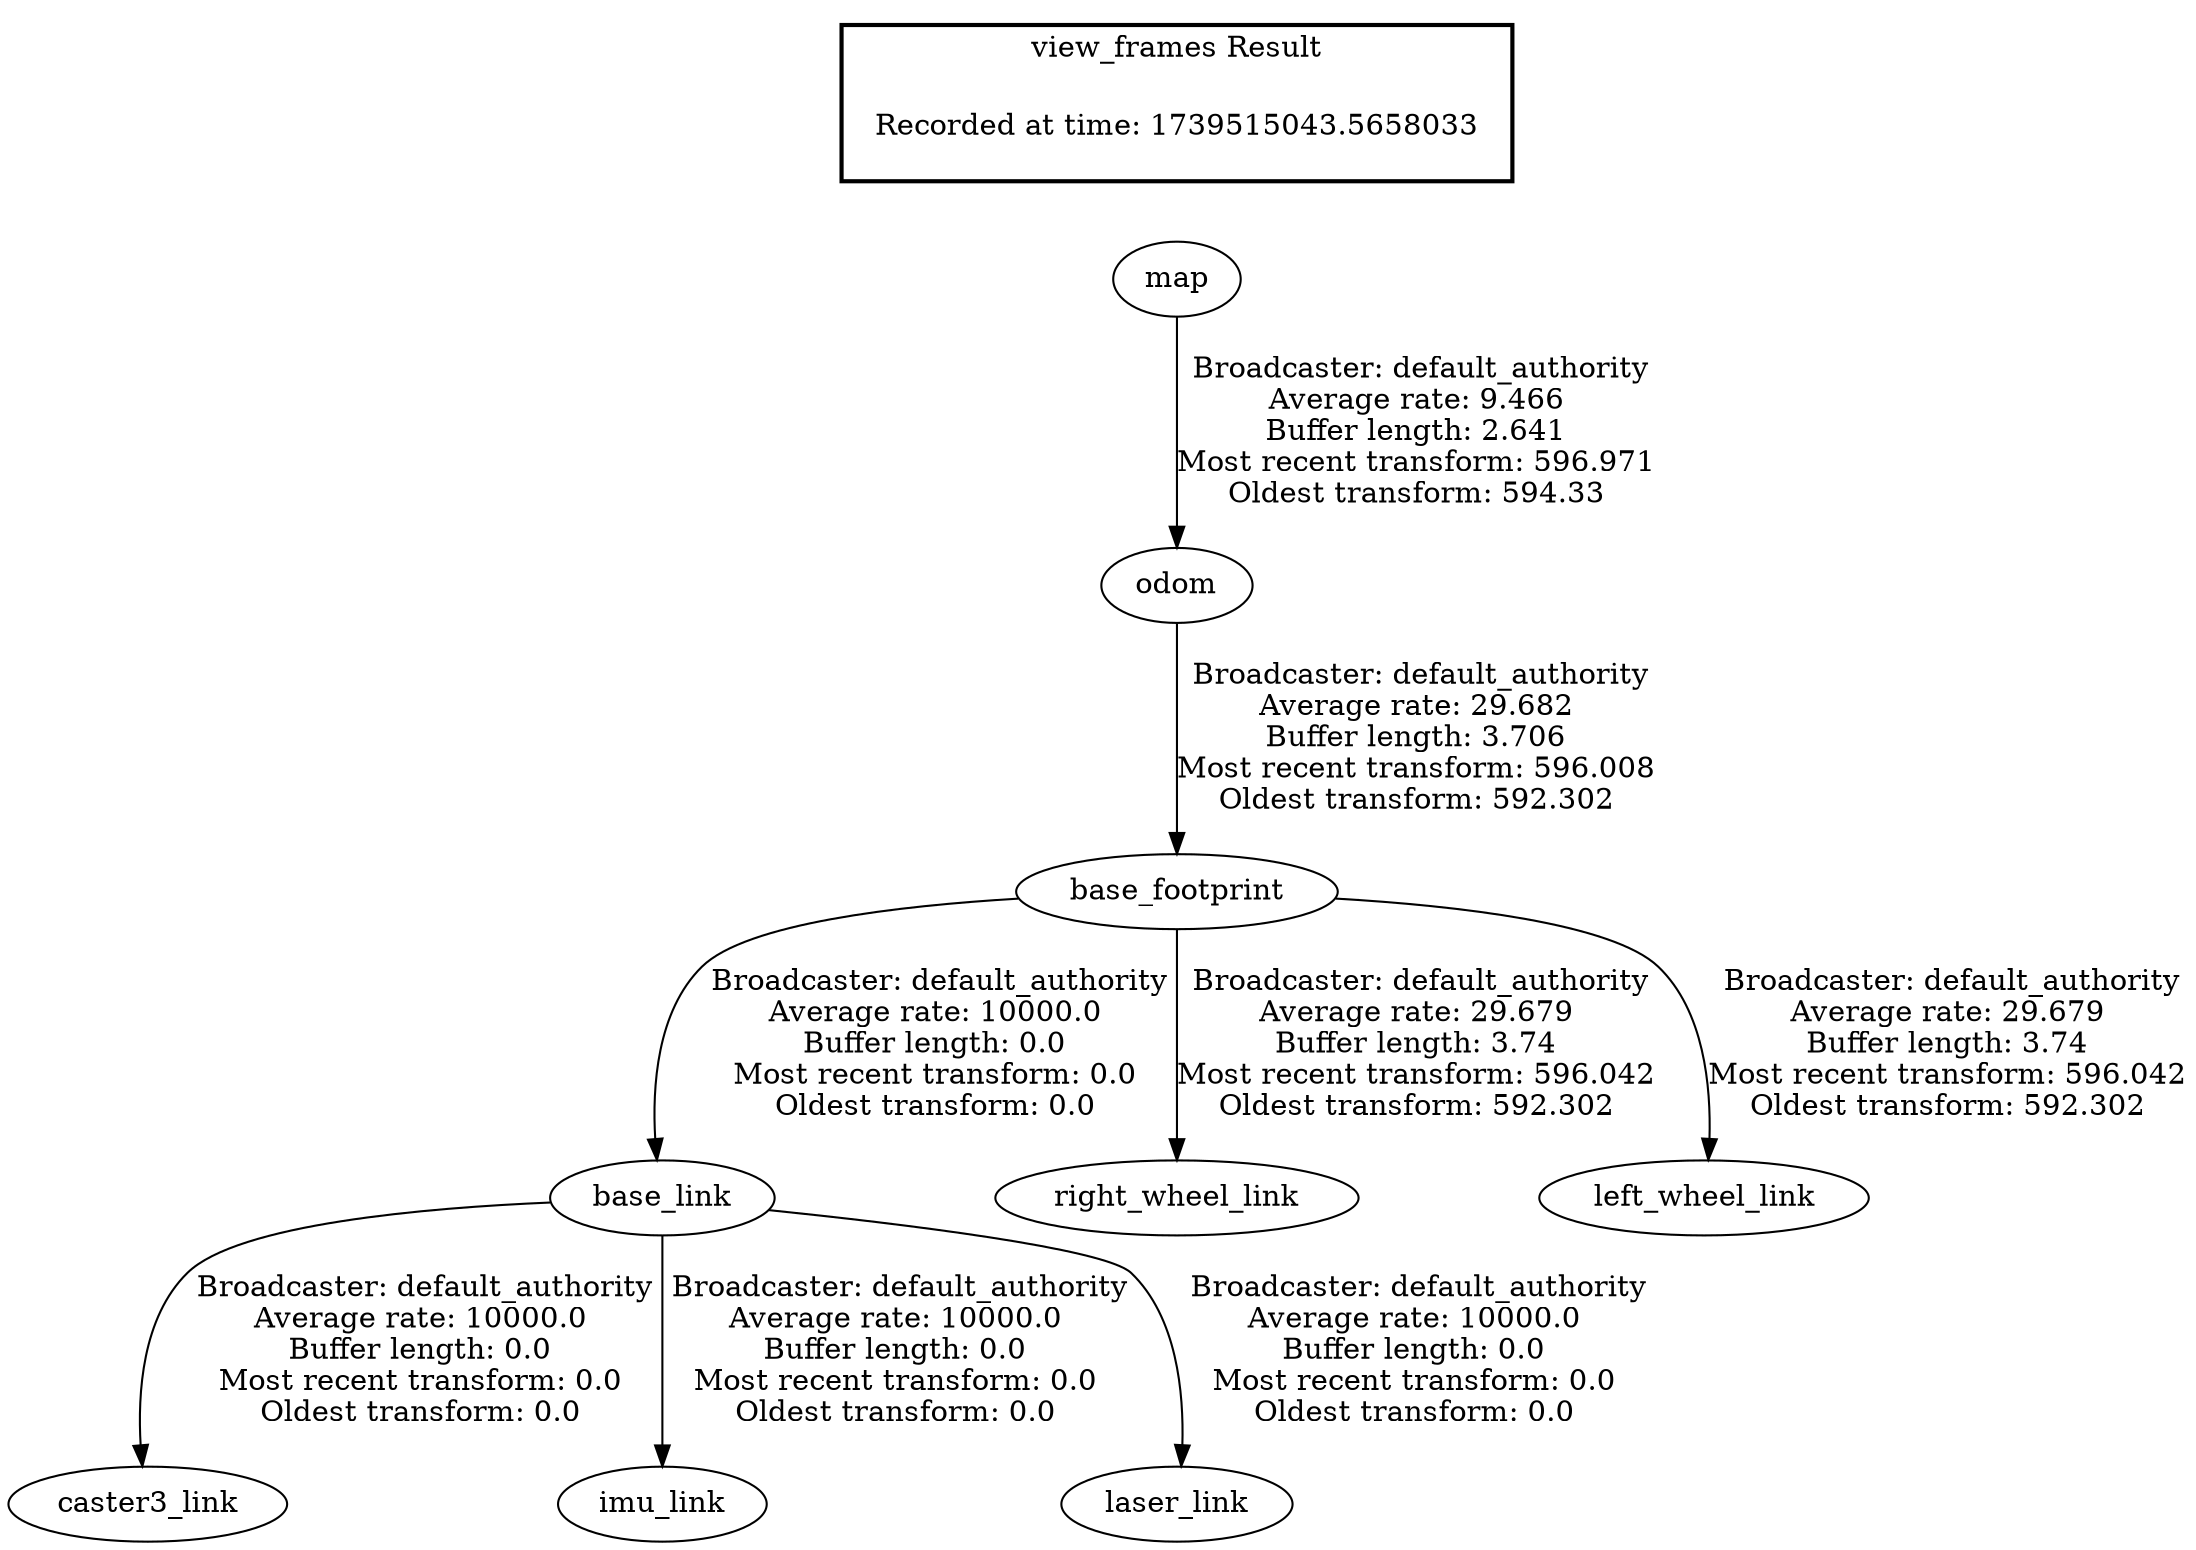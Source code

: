 digraph G {
"base_footprint" -> "base_link"[label=" Broadcaster: default_authority\nAverage rate: 10000.0\nBuffer length: 0.0\nMost recent transform: 0.0\nOldest transform: 0.0\n"];
"odom" -> "base_footprint"[label=" Broadcaster: default_authority\nAverage rate: 29.682\nBuffer length: 3.706\nMost recent transform: 596.008\nOldest transform: 592.302\n"];
"base_link" -> "caster3_link"[label=" Broadcaster: default_authority\nAverage rate: 10000.0\nBuffer length: 0.0\nMost recent transform: 0.0\nOldest transform: 0.0\n"];
"base_link" -> "imu_link"[label=" Broadcaster: default_authority\nAverage rate: 10000.0\nBuffer length: 0.0\nMost recent transform: 0.0\nOldest transform: 0.0\n"];
"base_link" -> "laser_link"[label=" Broadcaster: default_authority\nAverage rate: 10000.0\nBuffer length: 0.0\nMost recent transform: 0.0\nOldest transform: 0.0\n"];
"base_footprint" -> "right_wheel_link"[label=" Broadcaster: default_authority\nAverage rate: 29.679\nBuffer length: 3.74\nMost recent transform: 596.042\nOldest transform: 592.302\n"];
"base_footprint" -> "left_wheel_link"[label=" Broadcaster: default_authority\nAverage rate: 29.679\nBuffer length: 3.74\nMost recent transform: 596.042\nOldest transform: 592.302\n"];
"map" -> "odom"[label=" Broadcaster: default_authority\nAverage rate: 9.466\nBuffer length: 2.641\nMost recent transform: 596.971\nOldest transform: 594.33\n"];
edge [style=invis];
 subgraph cluster_legend { style=bold; color=black; label ="view_frames Result";
"Recorded at time: 1739515043.5658033"[ shape=plaintext ] ;
}->"map";
}